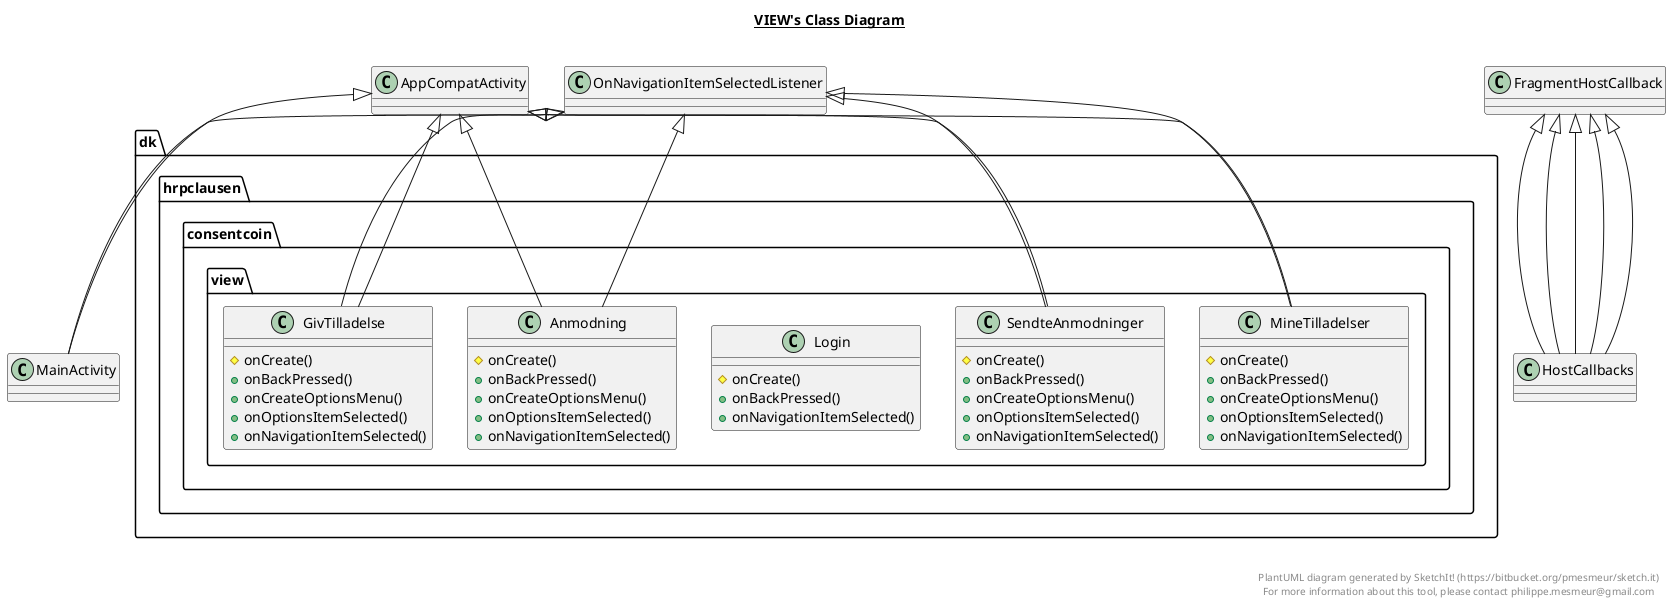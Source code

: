@startuml

title __VIEW's Class Diagram__\n

  package dk.hrpclausen.consentcoin {
    package dk.hrpclausen.consentcoin.view {
      class Anmodning {
          # onCreate()
          + onBackPressed()
          + onCreateOptionsMenu()
          + onOptionsItemSelected()
          + onNavigationItemSelected()
      }
    }
  }
  

  package dk.hrpclausen.consentcoin {
    package dk.hrpclausen.consentcoin.view {
      class GivTilladelse {
          # onCreate()
          + onBackPressed()
          + onCreateOptionsMenu()
          + onOptionsItemSelected()
          + onNavigationItemSelected()
      }
    }
  }
  

  package dk.hrpclausen.consentcoin {
    package dk.hrpclausen.consentcoin.view {
      class Login {
          # onCreate()
          + onBackPressed()
          + onNavigationItemSelected()
      }
    }
  }
  

  package dk.hrpclausen.consentcoin {
    package dk.hrpclausen.consentcoin.view {
      class MineTilladelser {
          # onCreate()
          + onBackPressed()
          + onCreateOptionsMenu()
          + onOptionsItemSelected()
          + onNavigationItemSelected()
      }
    }
  }
  

  package dk.hrpclausen.consentcoin {
    package dk.hrpclausen.consentcoin.view {
      class SendteAnmodninger {
          # onCreate()
          + onBackPressed()
          + onCreateOptionsMenu()
          + onOptionsItemSelected()
          + onNavigationItemSelected()
      }
    }
  }
  

  Anmodning -up-|> OnNavigationItemSelectedListener
  Anmodning -up-|> AppCompatActivity
  HostCallbacks -up-|> FragmentHostCallback
  GivTilladelse -up-|> OnNavigationItemSelectedListener
  GivTilladelse -up-|> AppCompatActivity
  HostCallbacks -up-|> FragmentHostCallback
  MainActivity -up-|> OnNavigationItemSelectedListener
  MainActivity -up-|> AppCompatActivity
  HostCallbacks -up-|> FragmentHostCallback
  MineTilladelser -up-|> OnNavigationItemSelectedListener
  MineTilladelser -up-|> AppCompatActivity
  HostCallbacks -up-|> FragmentHostCallback
  SendteAnmodninger -up-|> OnNavigationItemSelectedListener
  SendteAnmodninger -up-|> AppCompatActivity
  HostCallbacks -up-|> FragmentHostCallback


right footer


PlantUML diagram generated by SketchIt! (https://bitbucket.org/pmesmeur/sketch.it)
For more information about this tool, please contact philippe.mesmeur@gmail.com
endfooter

@enduml
